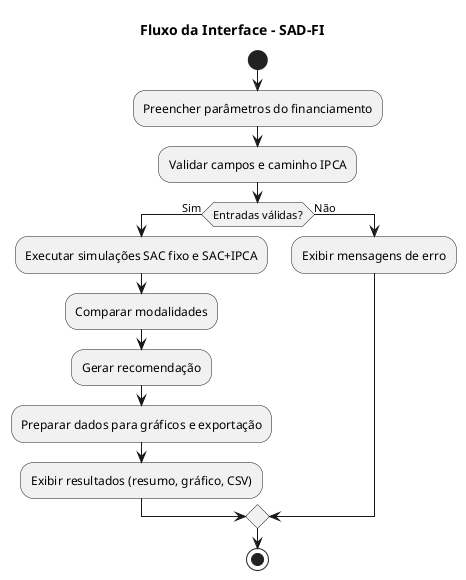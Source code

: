 @startuml FluxoInterfaceSADFIsprint3
title Fluxo da Interface – SAD-FI

start

:Preencher parâmetros do financiamento;
:Validar campos e caminho IPCA;

if (Entradas válidas?) then (Sim)
  :Executar simulações SAC fixo e SAC+IPCA;
  :Comparar modalidades;
  :Gerar recomendação;
  :Preparar dados para gráficos e exportação;
  :Exibir resultados (resumo, gráfico, CSV);
else (Não)
  :Exibir mensagens de erro;
endif

stop
@enduml

